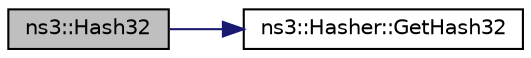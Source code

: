 digraph "ns3::Hash32"
{
 // LATEX_PDF_SIZE
  edge [fontname="Helvetica",fontsize="10",labelfontname="Helvetica",labelfontsize="10"];
  node [fontname="Helvetica",fontsize="10",shape=record];
  rankdir="LR";
  Node1 [label="ns3::Hash32",height=0.2,width=0.4,color="black", fillcolor="grey75", style="filled", fontcolor="black",tooltip="Compute 32-bit hash of a string, using the default hash function."];
  Node1 -> Node2 [color="midnightblue",fontsize="10",style="solid",fontname="Helvetica"];
  Node2 [label="ns3::Hasher::GetHash32",height=0.2,width=0.4,color="black", fillcolor="white", style="filled",URL="$classns3_1_1_hasher.html#a3d194d6c66ea950b9a89d3465f913012",tooltip="Compute 32-bit hash of a byte buffer."];
}

